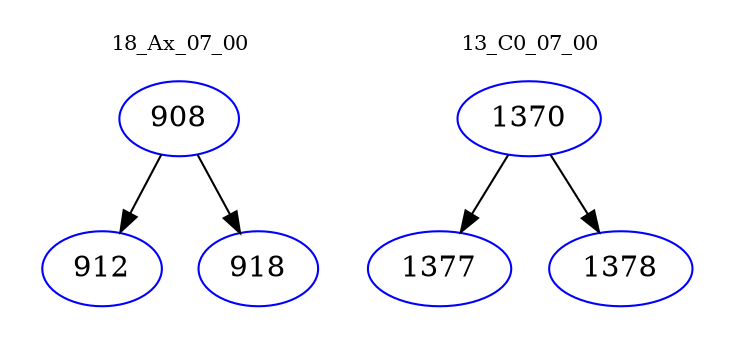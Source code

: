 digraph{
subgraph cluster_0 {
color = white
label = "18_Ax_07_00";
fontsize=10;
T0_908 [label="908", color="blue"]
T0_908 -> T0_912 [color="black"]
T0_912 [label="912", color="blue"]
T0_908 -> T0_918 [color="black"]
T0_918 [label="918", color="blue"]
}
subgraph cluster_1 {
color = white
label = "13_C0_07_00";
fontsize=10;
T1_1370 [label="1370", color="blue"]
T1_1370 -> T1_1377 [color="black"]
T1_1377 [label="1377", color="blue"]
T1_1370 -> T1_1378 [color="black"]
T1_1378 [label="1378", color="blue"]
}
}
